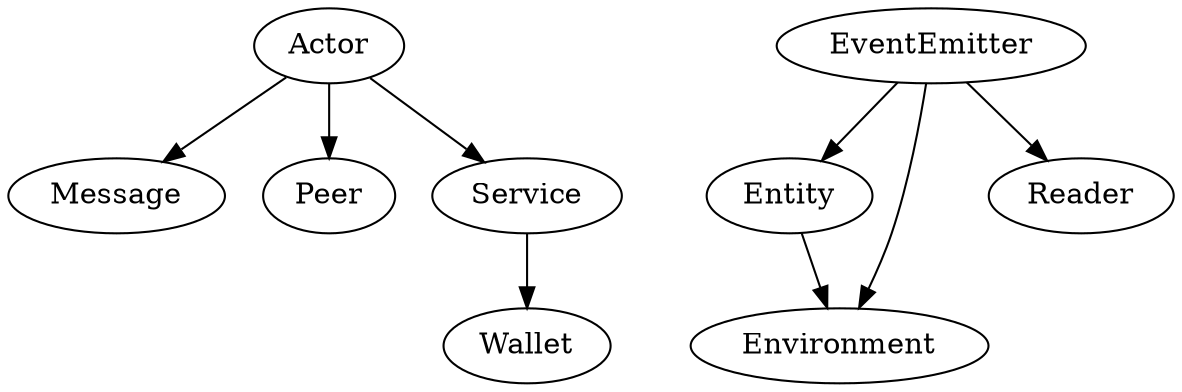digraph FabricClasses {
  "Actor" -> {
    "Message"
    "Peer"
    "Service"
  }

  "EventEmitter" -> {
    "Entity" -> {
      "Environment"
    }

    "Reader"
  }

  "Service" -> {
    "Wallet"
  }
}
